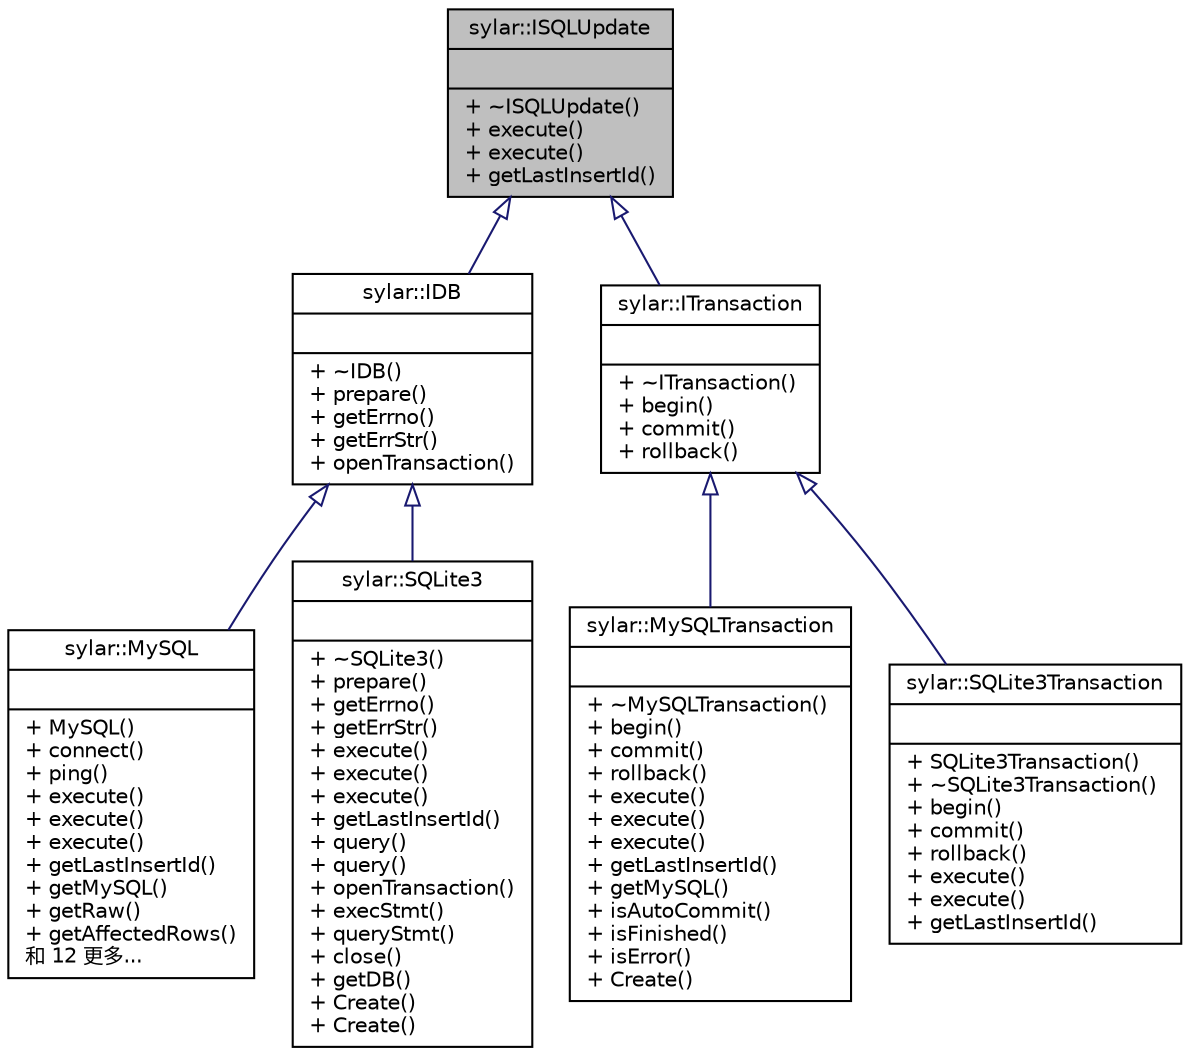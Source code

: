digraph "sylar::ISQLUpdate"
{
 // LATEX_PDF_SIZE
  edge [fontname="Helvetica",fontsize="10",labelfontname="Helvetica",labelfontsize="10"];
  node [fontname="Helvetica",fontsize="10",shape=record];
  Node1 [label="{sylar::ISQLUpdate\n||+ ~ISQLUpdate()\l+ execute()\l+ execute()\l+ getLastInsertId()\l}",height=0.2,width=0.4,color="black", fillcolor="grey75", style="filled", fontcolor="black",tooltip=" "];
  Node1 -> Node2 [dir="back",color="midnightblue",fontsize="10",style="solid",arrowtail="onormal",fontname="Helvetica"];
  Node2 [label="{sylar::IDB\n||+ ~IDB()\l+ prepare()\l+ getErrno()\l+ getErrStr()\l+ openTransaction()\l}",height=0.2,width=0.4,color="black", fillcolor="white", style="filled",URL="$classsylar_1_1IDB.html",tooltip=" "];
  Node2 -> Node3 [dir="back",color="midnightblue",fontsize="10",style="solid",arrowtail="onormal",fontname="Helvetica"];
  Node3 [label="{sylar::MySQL\n||+ MySQL()\l+ connect()\l+ ping()\l+ execute()\l+ execute()\l+ execute()\l+ getLastInsertId()\l+ getMySQL()\l+ getRaw()\l+ getAffectedRows()\l和 12 更多...\l}",height=0.2,width=0.4,color="black", fillcolor="white", style="filled",URL="$classsylar_1_1MySQL.html",tooltip=" "];
  Node2 -> Node4 [dir="back",color="midnightblue",fontsize="10",style="solid",arrowtail="onormal",fontname="Helvetica"];
  Node4 [label="{sylar::SQLite3\n||+ ~SQLite3()\l+ prepare()\l+ getErrno()\l+ getErrStr()\l+ execute()\l+ execute()\l+ execute()\l+ getLastInsertId()\l+ query()\l+ query()\l+ openTransaction()\l+ execStmt()\l+ queryStmt()\l+ close()\l+ getDB()\l+ Create()\l+ Create()\l}",height=0.2,width=0.4,color="black", fillcolor="white", style="filled",URL="$classsylar_1_1SQLite3.html",tooltip=" "];
  Node1 -> Node5 [dir="back",color="midnightblue",fontsize="10",style="solid",arrowtail="onormal",fontname="Helvetica"];
  Node5 [label="{sylar::ITransaction\n||+ ~ITransaction()\l+ begin()\l+ commit()\l+ rollback()\l}",height=0.2,width=0.4,color="black", fillcolor="white", style="filled",URL="$classsylar_1_1ITransaction.html",tooltip=" "];
  Node5 -> Node6 [dir="back",color="midnightblue",fontsize="10",style="solid",arrowtail="onormal",fontname="Helvetica"];
  Node6 [label="{sylar::MySQLTransaction\n||+ ~MySQLTransaction()\l+ begin()\l+ commit()\l+ rollback()\l+ execute()\l+ execute()\l+ execute()\l+ getLastInsertId()\l+ getMySQL()\l+ isAutoCommit()\l+ isFinished()\l+ isError()\l+ Create()\l}",height=0.2,width=0.4,color="black", fillcolor="white", style="filled",URL="$classsylar_1_1MySQLTransaction.html",tooltip=" "];
  Node5 -> Node7 [dir="back",color="midnightblue",fontsize="10",style="solid",arrowtail="onormal",fontname="Helvetica"];
  Node7 [label="{sylar::SQLite3Transaction\n||+ SQLite3Transaction()\l+ ~SQLite3Transaction()\l+ begin()\l+ commit()\l+ rollback()\l+ execute()\l+ execute()\l+ getLastInsertId()\l}",height=0.2,width=0.4,color="black", fillcolor="white", style="filled",URL="$classsylar_1_1SQLite3Transaction.html",tooltip=" "];
}
